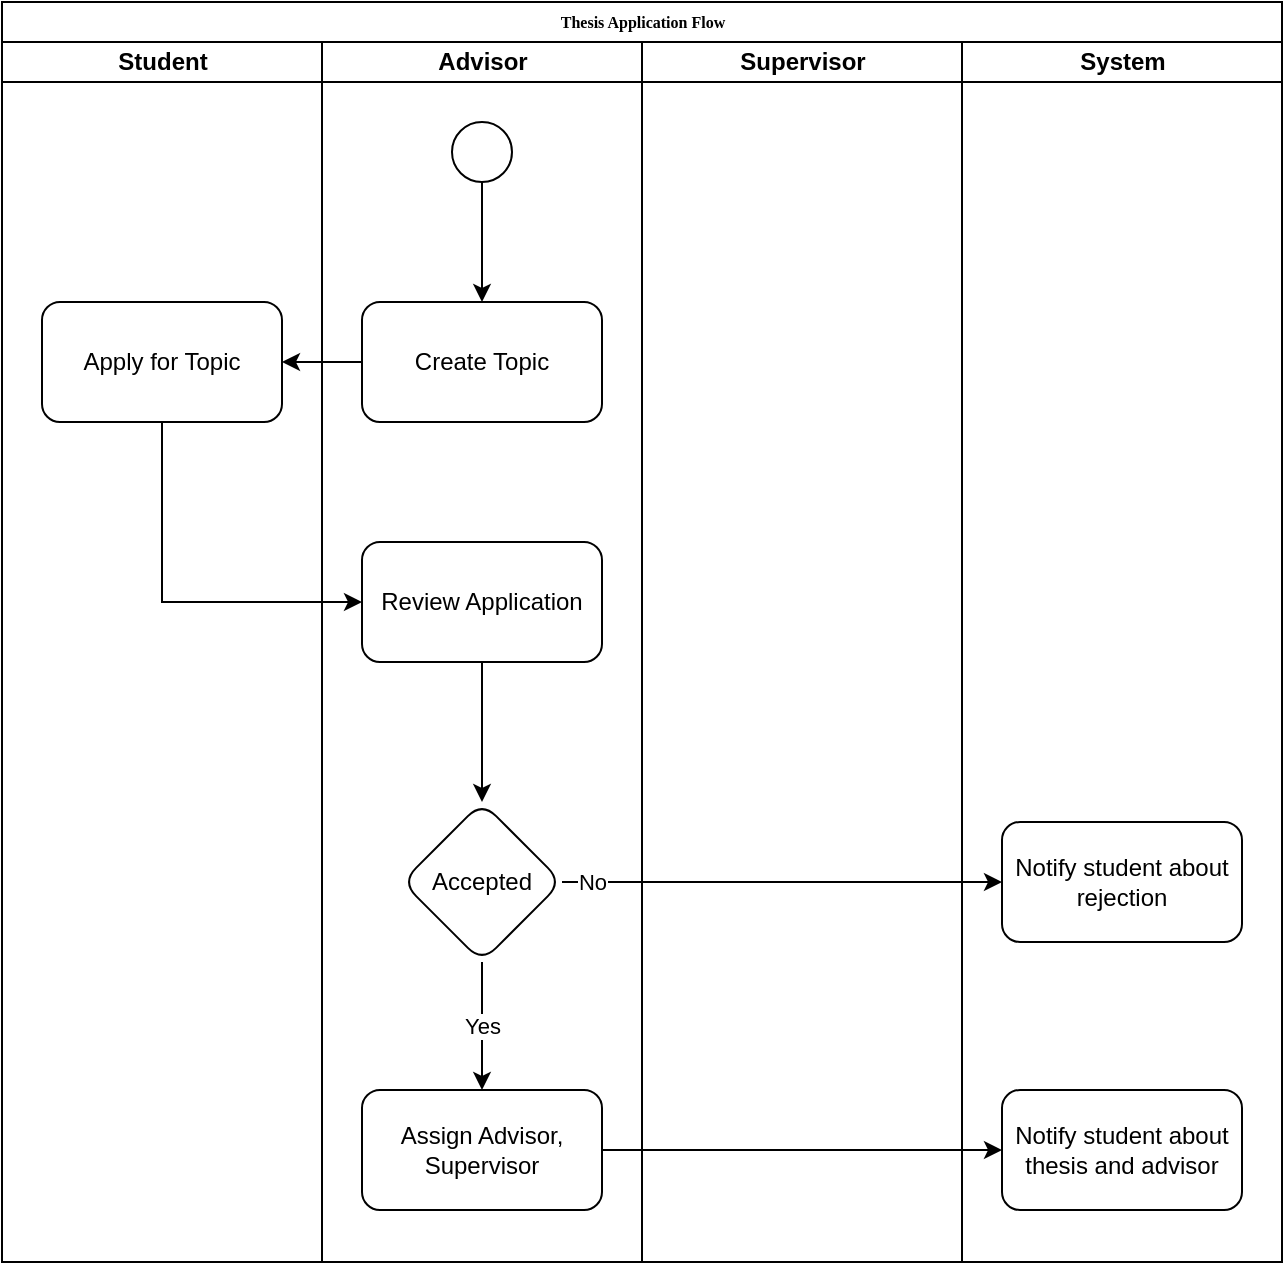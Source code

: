 <mxfile version="24.7.17">
  <diagram name="Page-1" id="74e2e168-ea6b-b213-b513-2b3c1d86103e">
    <mxGraphModel dx="1441" dy="665" grid="1" gridSize="10" guides="1" tooltips="1" connect="1" arrows="1" fold="1" page="1" pageScale="1" pageWidth="1100" pageHeight="850" background="none" math="0" shadow="0">
      <root>
        <mxCell id="0" />
        <mxCell id="1" parent="0" />
        <mxCell id="77e6c97f196da883-1" value="Thesis Application Flow" style="swimlane;html=1;childLayout=stackLayout;startSize=20;rounded=0;shadow=0;labelBackgroundColor=none;strokeWidth=1;fontFamily=Verdana;fontSize=8;align=center;" parent="1" vertex="1">
          <mxGeometry x="70" y="40" width="640" height="630" as="geometry" />
        </mxCell>
        <mxCell id="77e6c97f196da883-2" value="Student" style="swimlane;html=1;startSize=20;" parent="77e6c97f196da883-1" vertex="1">
          <mxGeometry y="20" width="160" height="610" as="geometry" />
        </mxCell>
        <mxCell id="FH-egheK_HizLAxa6WL1-56" value="Apply for Topic" style="rounded=1;whiteSpace=wrap;html=1;" parent="77e6c97f196da883-2" vertex="1">
          <mxGeometry x="20" y="130" width="120" height="60" as="geometry" />
        </mxCell>
        <mxCell id="77e6c97f196da883-3" value="Advisor" style="swimlane;html=1;startSize=20;" parent="77e6c97f196da883-1" vertex="1">
          <mxGeometry x="160" y="20" width="160" height="610" as="geometry" />
        </mxCell>
        <mxCell id="FH-egheK_HizLAxa6WL1-55" style="edgeStyle=orthogonalEdgeStyle;rounded=0;orthogonalLoop=1;jettySize=auto;html=1;exitX=0.5;exitY=1;exitDx=0;exitDy=0;entryX=0.5;entryY=0;entryDx=0;entryDy=0;" parent="77e6c97f196da883-3" source="FH-egheK_HizLAxa6WL1-51" target="FH-egheK_HizLAxa6WL1-54" edge="1">
          <mxGeometry relative="1" as="geometry" />
        </mxCell>
        <mxCell id="FH-egheK_HizLAxa6WL1-51" value="" style="ellipse;whiteSpace=wrap;html=1;rounded=0;shadow=0;labelBackgroundColor=none;strokeWidth=1;fontFamily=Verdana;fontSize=8;align=center;" parent="77e6c97f196da883-3" vertex="1">
          <mxGeometry x="65" y="40" width="30" height="30" as="geometry" />
        </mxCell>
        <mxCell id="FH-egheK_HizLAxa6WL1-54" value="Create Topic" style="rounded=1;whiteSpace=wrap;html=1;" parent="77e6c97f196da883-3" vertex="1">
          <mxGeometry x="20" y="130" width="120" height="60" as="geometry" />
        </mxCell>
        <mxCell id="FH-egheK_HizLAxa6WL1-62" value="" style="edgeStyle=orthogonalEdgeStyle;rounded=0;orthogonalLoop=1;jettySize=auto;html=1;" parent="77e6c97f196da883-3" source="FH-egheK_HizLAxa6WL1-58" target="FH-egheK_HizLAxa6WL1-61" edge="1">
          <mxGeometry relative="1" as="geometry" />
        </mxCell>
        <mxCell id="FH-egheK_HizLAxa6WL1-58" value="Review Application" style="rounded=1;whiteSpace=wrap;html=1;" parent="77e6c97f196da883-3" vertex="1">
          <mxGeometry x="20" y="250" width="120" height="60" as="geometry" />
        </mxCell>
        <mxCell id="FH-egheK_HizLAxa6WL1-68" value="Yes" style="edgeStyle=orthogonalEdgeStyle;rounded=0;orthogonalLoop=1;jettySize=auto;html=1;" parent="77e6c97f196da883-3" source="FH-egheK_HizLAxa6WL1-61" target="FH-egheK_HizLAxa6WL1-67" edge="1">
          <mxGeometry relative="1" as="geometry" />
        </mxCell>
        <mxCell id="FH-egheK_HizLAxa6WL1-61" value="Accepted" style="rhombus;whiteSpace=wrap;html=1;rounded=1;" parent="77e6c97f196da883-3" vertex="1">
          <mxGeometry x="40" y="380" width="80" height="80" as="geometry" />
        </mxCell>
        <mxCell id="FH-egheK_HizLAxa6WL1-67" value="Assign Advisor, Supervisor" style="whiteSpace=wrap;html=1;rounded=1;" parent="77e6c97f196da883-3" vertex="1">
          <mxGeometry x="20" y="524" width="120" height="60" as="geometry" />
        </mxCell>
        <mxCell id="77e6c97f196da883-4" value="Supervisor" style="swimlane;html=1;startSize=20;" parent="77e6c97f196da883-1" vertex="1">
          <mxGeometry x="320" y="20" width="160" height="610" as="geometry" />
        </mxCell>
        <mxCell id="77e6c97f196da883-5" value="System" style="swimlane;html=1;startSize=20;" parent="77e6c97f196da883-1" vertex="1">
          <mxGeometry x="480" y="20" width="160" height="610" as="geometry" />
        </mxCell>
        <mxCell id="FH-egheK_HizLAxa6WL1-63" value="Notify student about rejection" style="whiteSpace=wrap;html=1;rounded=1;" parent="77e6c97f196da883-5" vertex="1">
          <mxGeometry x="20" y="390" width="120" height="60" as="geometry" />
        </mxCell>
        <mxCell id="FH-egheK_HizLAxa6WL1-71" value="Notify student about thesis and advisor" style="whiteSpace=wrap;html=1;rounded=1;" parent="77e6c97f196da883-5" vertex="1">
          <mxGeometry x="20" y="524" width="120" height="60" as="geometry" />
        </mxCell>
        <mxCell id="FH-egheK_HizLAxa6WL1-57" value="" style="edgeStyle=orthogonalEdgeStyle;rounded=0;orthogonalLoop=1;jettySize=auto;html=1;" parent="77e6c97f196da883-1" source="FH-egheK_HizLAxa6WL1-54" target="FH-egheK_HizLAxa6WL1-56" edge="1">
          <mxGeometry relative="1" as="geometry" />
        </mxCell>
        <mxCell id="FH-egheK_HizLAxa6WL1-60" style="edgeStyle=orthogonalEdgeStyle;rounded=0;orthogonalLoop=1;jettySize=auto;html=1;exitX=0.5;exitY=1;exitDx=0;exitDy=0;entryX=0;entryY=0.5;entryDx=0;entryDy=0;" parent="77e6c97f196da883-1" source="FH-egheK_HizLAxa6WL1-56" target="FH-egheK_HizLAxa6WL1-58" edge="1">
          <mxGeometry relative="1" as="geometry" />
        </mxCell>
        <mxCell id="FH-egheK_HizLAxa6WL1-64" value="" style="edgeStyle=orthogonalEdgeStyle;rounded=0;orthogonalLoop=1;jettySize=auto;html=1;" parent="77e6c97f196da883-1" source="FH-egheK_HizLAxa6WL1-61" target="FH-egheK_HizLAxa6WL1-63" edge="1">
          <mxGeometry relative="1" as="geometry" />
        </mxCell>
        <mxCell id="FH-egheK_HizLAxa6WL1-66" value="No" style="edgeLabel;html=1;align=center;verticalAlign=middle;resizable=0;points=[];" parent="FH-egheK_HizLAxa6WL1-64" vertex="1" connectable="0">
          <mxGeometry x="-0.833" relative="1" as="geometry">
            <mxPoint x="-4" as="offset" />
          </mxGeometry>
        </mxCell>
        <mxCell id="FH-egheK_HizLAxa6WL1-72" value="" style="edgeStyle=orthogonalEdgeStyle;rounded=0;orthogonalLoop=1;jettySize=auto;html=1;" parent="77e6c97f196da883-1" source="FH-egheK_HizLAxa6WL1-67" target="FH-egheK_HizLAxa6WL1-71" edge="1">
          <mxGeometry relative="1" as="geometry" />
        </mxCell>
      </root>
    </mxGraphModel>
  </diagram>
</mxfile>
